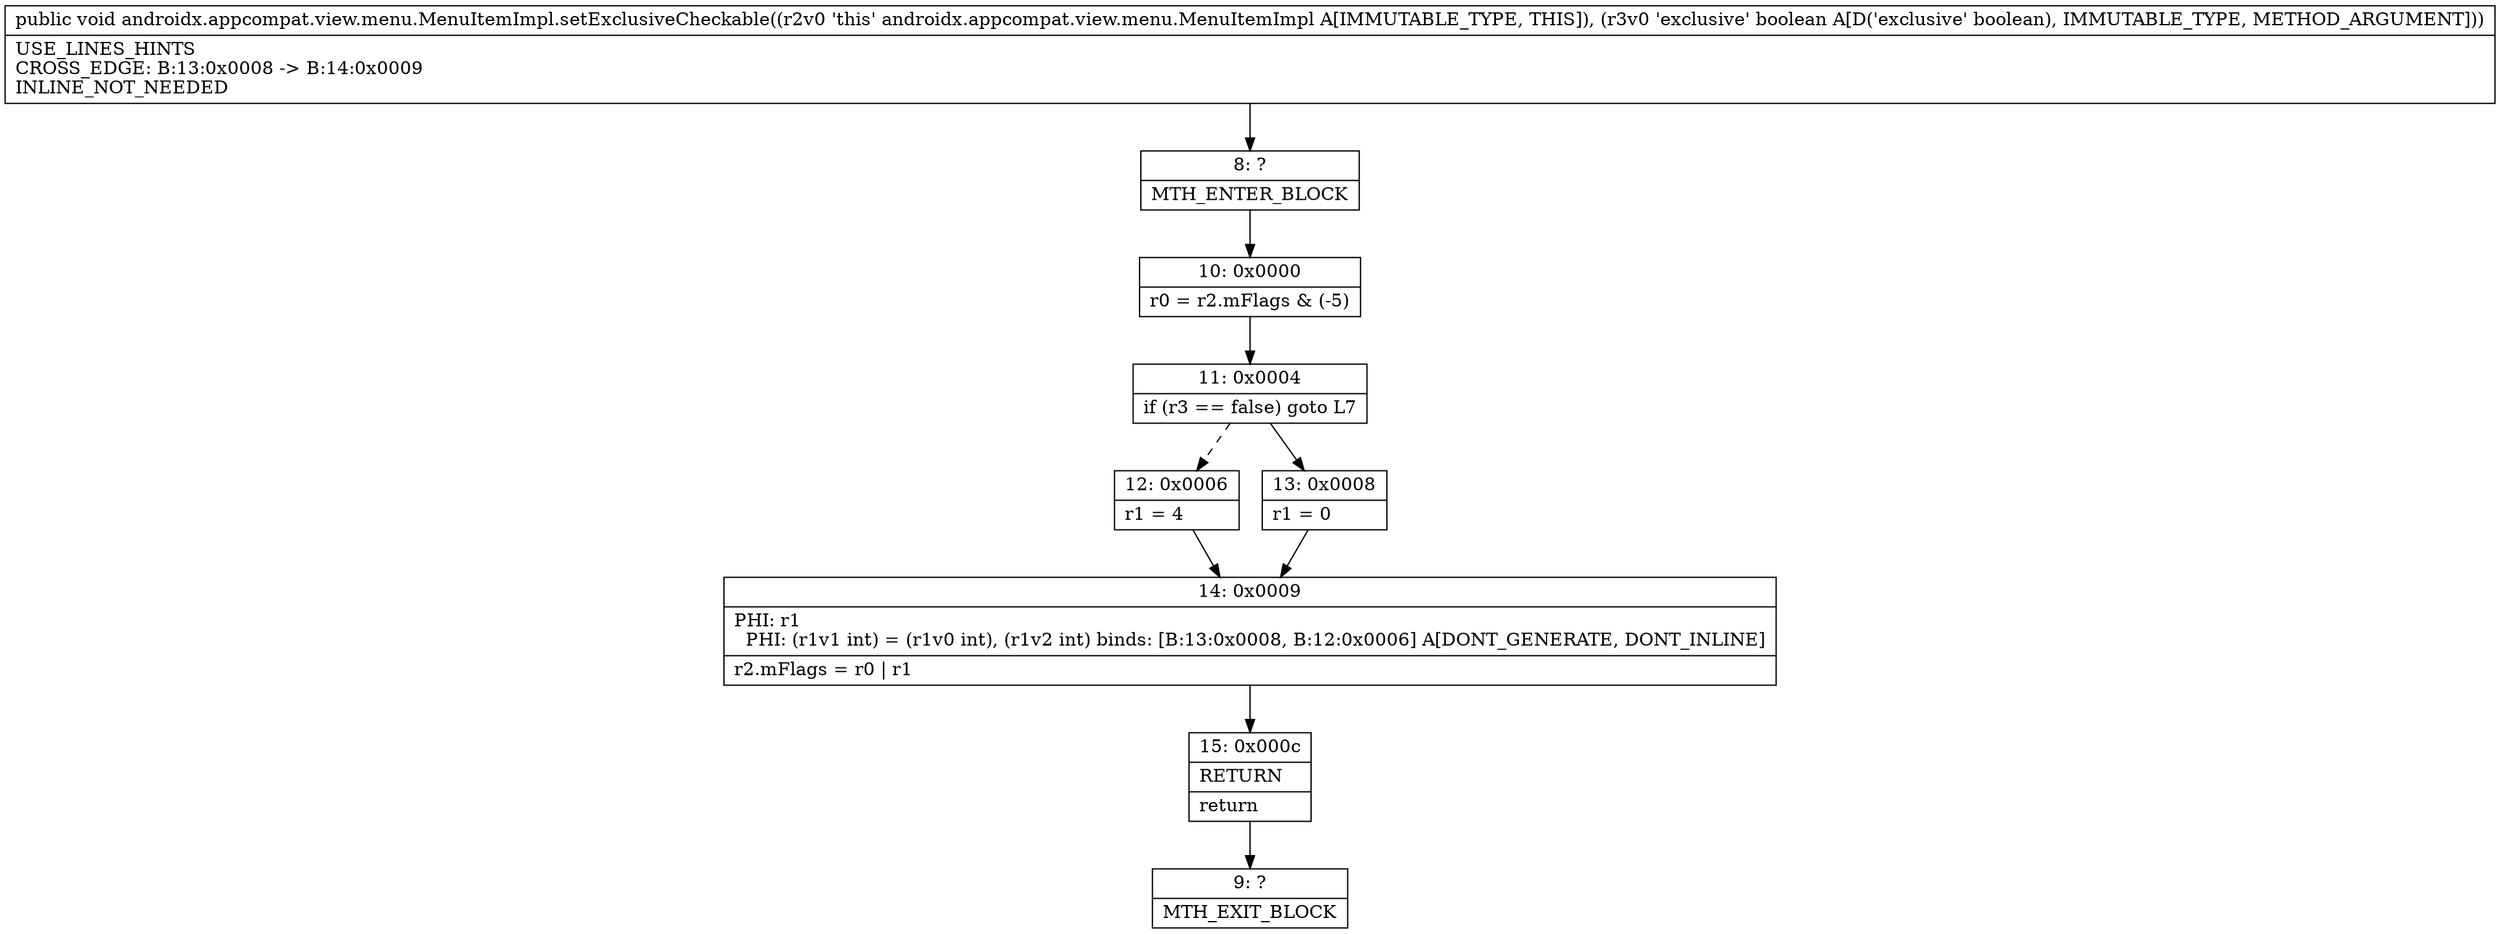 digraph "CFG forandroidx.appcompat.view.menu.MenuItemImpl.setExclusiveCheckable(Z)V" {
Node_8 [shape=record,label="{8\:\ ?|MTH_ENTER_BLOCK\l}"];
Node_10 [shape=record,label="{10\:\ 0x0000|r0 = r2.mFlags & (\-5)\l}"];
Node_11 [shape=record,label="{11\:\ 0x0004|if (r3 == false) goto L7\l}"];
Node_12 [shape=record,label="{12\:\ 0x0006|r1 = 4\l}"];
Node_14 [shape=record,label="{14\:\ 0x0009|PHI: r1 \l  PHI: (r1v1 int) = (r1v0 int), (r1v2 int) binds: [B:13:0x0008, B:12:0x0006] A[DONT_GENERATE, DONT_INLINE]\l|r2.mFlags = r0 \| r1\l}"];
Node_15 [shape=record,label="{15\:\ 0x000c|RETURN\l|return\l}"];
Node_9 [shape=record,label="{9\:\ ?|MTH_EXIT_BLOCK\l}"];
Node_13 [shape=record,label="{13\:\ 0x0008|r1 = 0\l}"];
MethodNode[shape=record,label="{public void androidx.appcompat.view.menu.MenuItemImpl.setExclusiveCheckable((r2v0 'this' androidx.appcompat.view.menu.MenuItemImpl A[IMMUTABLE_TYPE, THIS]), (r3v0 'exclusive' boolean A[D('exclusive' boolean), IMMUTABLE_TYPE, METHOD_ARGUMENT]))  | USE_LINES_HINTS\lCROSS_EDGE: B:13:0x0008 \-\> B:14:0x0009\lINLINE_NOT_NEEDED\l}"];
MethodNode -> Node_8;Node_8 -> Node_10;
Node_10 -> Node_11;
Node_11 -> Node_12[style=dashed];
Node_11 -> Node_13;
Node_12 -> Node_14;
Node_14 -> Node_15;
Node_15 -> Node_9;
Node_13 -> Node_14;
}

